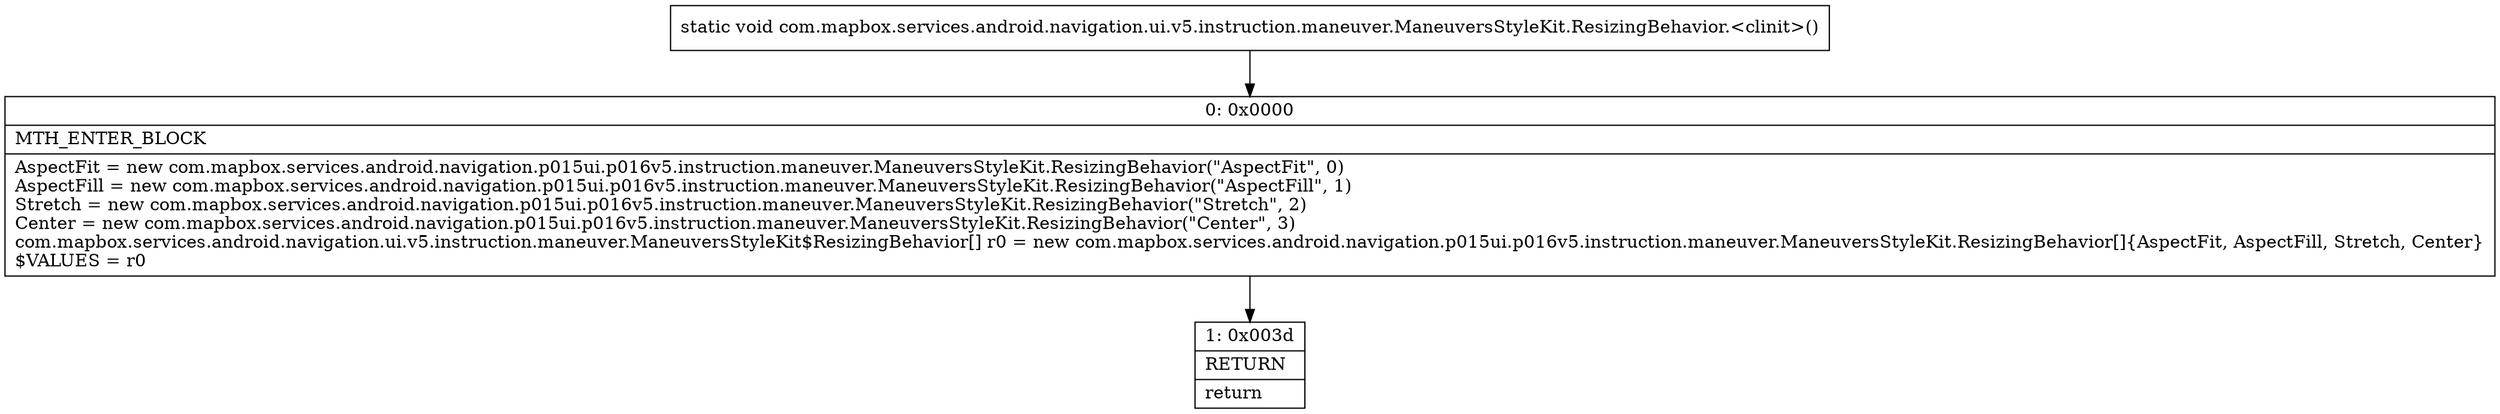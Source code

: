 digraph "CFG forcom.mapbox.services.android.navigation.ui.v5.instruction.maneuver.ManeuversStyleKit.ResizingBehavior.\<clinit\>()V" {
Node_0 [shape=record,label="{0\:\ 0x0000|MTH_ENTER_BLOCK\l|AspectFit = new com.mapbox.services.android.navigation.p015ui.p016v5.instruction.maneuver.ManeuversStyleKit.ResizingBehavior(\"AspectFit\", 0)\lAspectFill = new com.mapbox.services.android.navigation.p015ui.p016v5.instruction.maneuver.ManeuversStyleKit.ResizingBehavior(\"AspectFill\", 1)\lStretch = new com.mapbox.services.android.navigation.p015ui.p016v5.instruction.maneuver.ManeuversStyleKit.ResizingBehavior(\"Stretch\", 2)\lCenter = new com.mapbox.services.android.navigation.p015ui.p016v5.instruction.maneuver.ManeuversStyleKit.ResizingBehavior(\"Center\", 3)\lcom.mapbox.services.android.navigation.ui.v5.instruction.maneuver.ManeuversStyleKit$ResizingBehavior[] r0 = new com.mapbox.services.android.navigation.p015ui.p016v5.instruction.maneuver.ManeuversStyleKit.ResizingBehavior[]\{AspectFit, AspectFill, Stretch, Center\}\l$VALUES = r0\l}"];
Node_1 [shape=record,label="{1\:\ 0x003d|RETURN\l|return\l}"];
MethodNode[shape=record,label="{static void com.mapbox.services.android.navigation.ui.v5.instruction.maneuver.ManeuversStyleKit.ResizingBehavior.\<clinit\>() }"];
MethodNode -> Node_0;
Node_0 -> Node_1;
}

